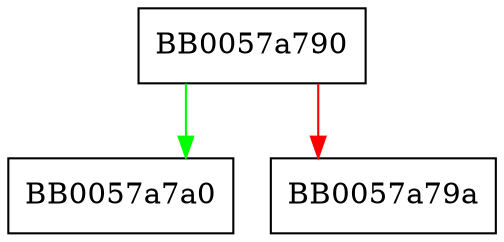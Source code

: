 digraph ossl_dh_is_foreign {
  node [shape="box"];
  graph [splines=ortho];
  BB0057a790 -> BB0057a7a0 [color="green"];
  BB0057a790 -> BB0057a79a [color="red"];
}